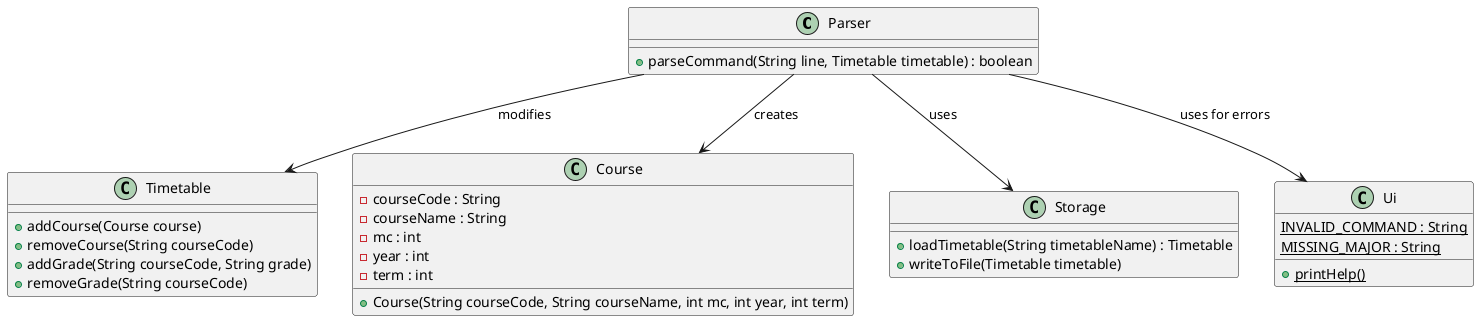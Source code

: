 @startuml
class Parser {
  +parseCommand(String line, Timetable timetable) : boolean
}
class Timetable {
  +addCourse(Course course)
  +removeCourse(String courseCode)
  +addGrade(String courseCode, String grade)
  +removeGrade(String courseCode)
}
class Course {
  -courseCode : String
  -courseName : String
  -mc : int
  -year : int
  -term : int
  +Course(String courseCode, String courseName, int mc, int year, int term)
}
class Storage {
  +loadTimetable(String timetableName) : Timetable
  +writeToFile(Timetable timetable)
}
class Ui {
  {static} INVALID_COMMAND : String
  {static} MISSING_MAJOR : String
  {static} +printHelp()
}

Parser --> Timetable : modifies
Parser --> Course : creates
Parser --> Storage : uses
Parser --> Ui : uses for errors
@enduml